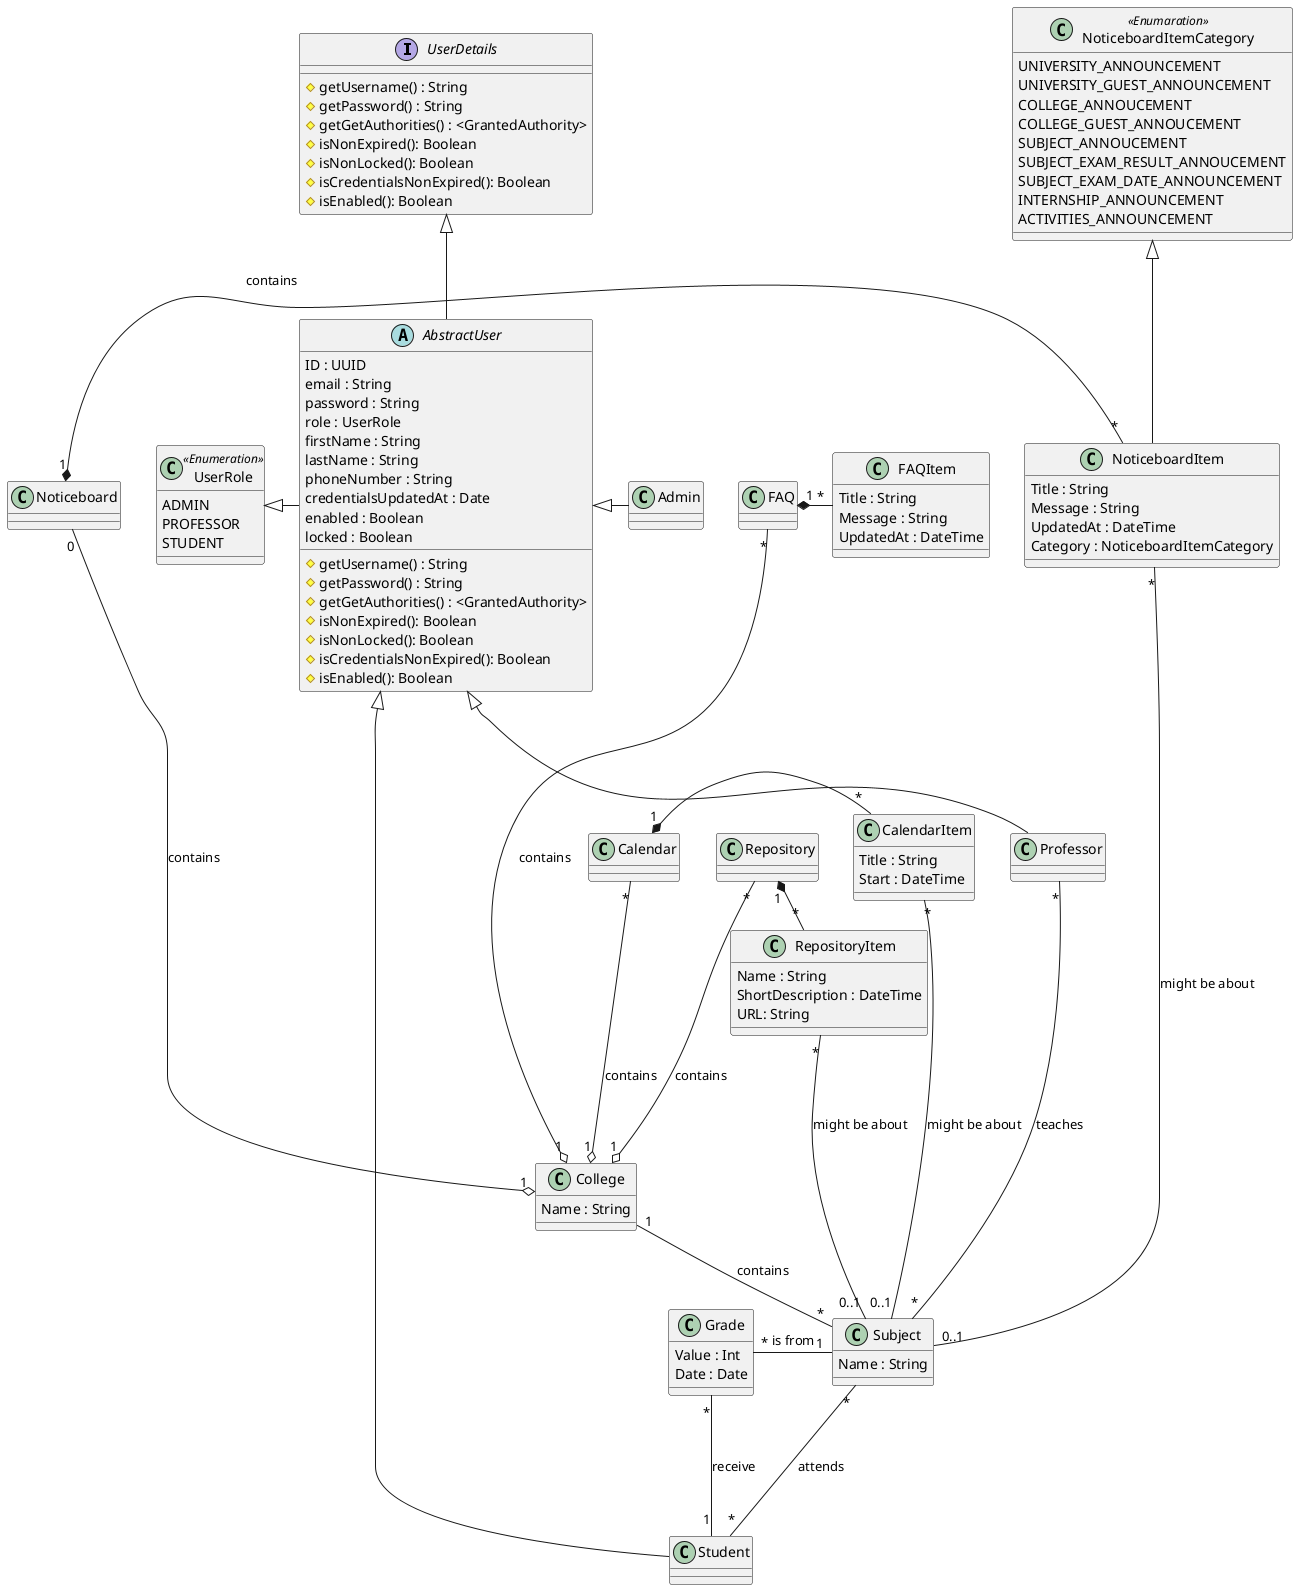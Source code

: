 'Alt + D za prikaz
@startuml classdiag

interface UserDetails {
    # getUsername() : String
    # getPassword() : String
    # getGetAuthorities() : <GrantedAuthority>
    # isNonExpired(): Boolean
    # isNonLocked(): Boolean
    # isCredentialsNonExpired(): Boolean
    # isEnabled(): Boolean
}

class UserRole <<Enumeration>> {
    ADMIN
    PROFESSOR
    STUDENT
}

abstract class AbstractUser {
    ID : UUID
    email : String
    password : String
    role : UserRole
    firstName : String
    lastName : String
    phoneNumber : String
    credentialsUpdatedAt : Date
    enabled : Boolean
    locked : Boolean

    # getUsername() : String
    # getPassword() : String
    # getGetAuthorities() : <GrantedAuthority>
    # isNonExpired(): Boolean
    # isNonLocked(): Boolean
    # isCredentialsNonExpired(): Boolean
    # isEnabled(): Boolean
}

class Student {
  
}

class Professor {
  
}


class Admin {
  
}

UserDetails <|-- AbstractUser
UserRole <|- AbstractUser
AbstractUser <|--- Student
AbstractUser <|--- Professor
AbstractUser <|- Admin

class College {
    Name : String
}

class Subject {
    Name : String
}

class Grade {
    Value : Int
    Date : Date
}

College "1" -- "*" Subject : contains
Professor "*" ---- "*" Subject : teaches
Subject "*" --- "*" Student : attends
Grade "*" - "1" Student : receive
Grade "*" - "1" Subject : is from

class Noticeboard {

}

class NoticeboardItemCategory <<Enumaration>> {
    UNIVERSITY_ANNOUNCEMENT
    UNIVERSITY_GUEST_ANNOUNCEMENT
    COLLEGE_ANNOUCEMENT
    COLLEGE_GUEST_ANNOUCEMENT
    SUBJECT_ANNOUCEMENT
    SUBJECT_EXAM_RESULT_ANNOUCEMENT
    SUBJECT_EXAM_DATE_ANNOUNCEMENT
    INTERNSHIP_ANNOUNCEMENT
    ACTIVITIES_ANNOUNCEMENT
}

class NoticeboardItem {
    Title : String
    Message : String
    UpdatedAt : DateTime
    Category : NoticeboardItemCategory
}

Noticeboard "1" *- "*" NoticeboardItem : contains
Noticeboard "0" -----o "1" College : contains
NoticeboardItem "*" --- "0..1" Subject : might be about
NoticeboardItemCategory <|-- NoticeboardItem
class Calendar {

}

class CalendarItem {
    Title : String
    Start : DateTime
}

Calendar "1" *- "*" CalendarItem
Calendar "*" -o "1" College : contains
CalendarItem "*" ---- "0..1" Subject : might be about

class Repository {

}

class RepositoryItem {
    Name : String
    ShortDescription : DateTime
    URL: String
}

Repository "1" *- "*" RepositoryItem
Repository "*" ---o "1" College : contains
RepositoryItem "*" --- "0..1" Subject : might be about


class FAQ {

}

class FAQItem {
    Title : String
    Message : String
    UpdatedAt : DateTime
}

FAQ "*" -----o "1" College : contains
FAQ "1" *- "*" FAQItem
@enduml